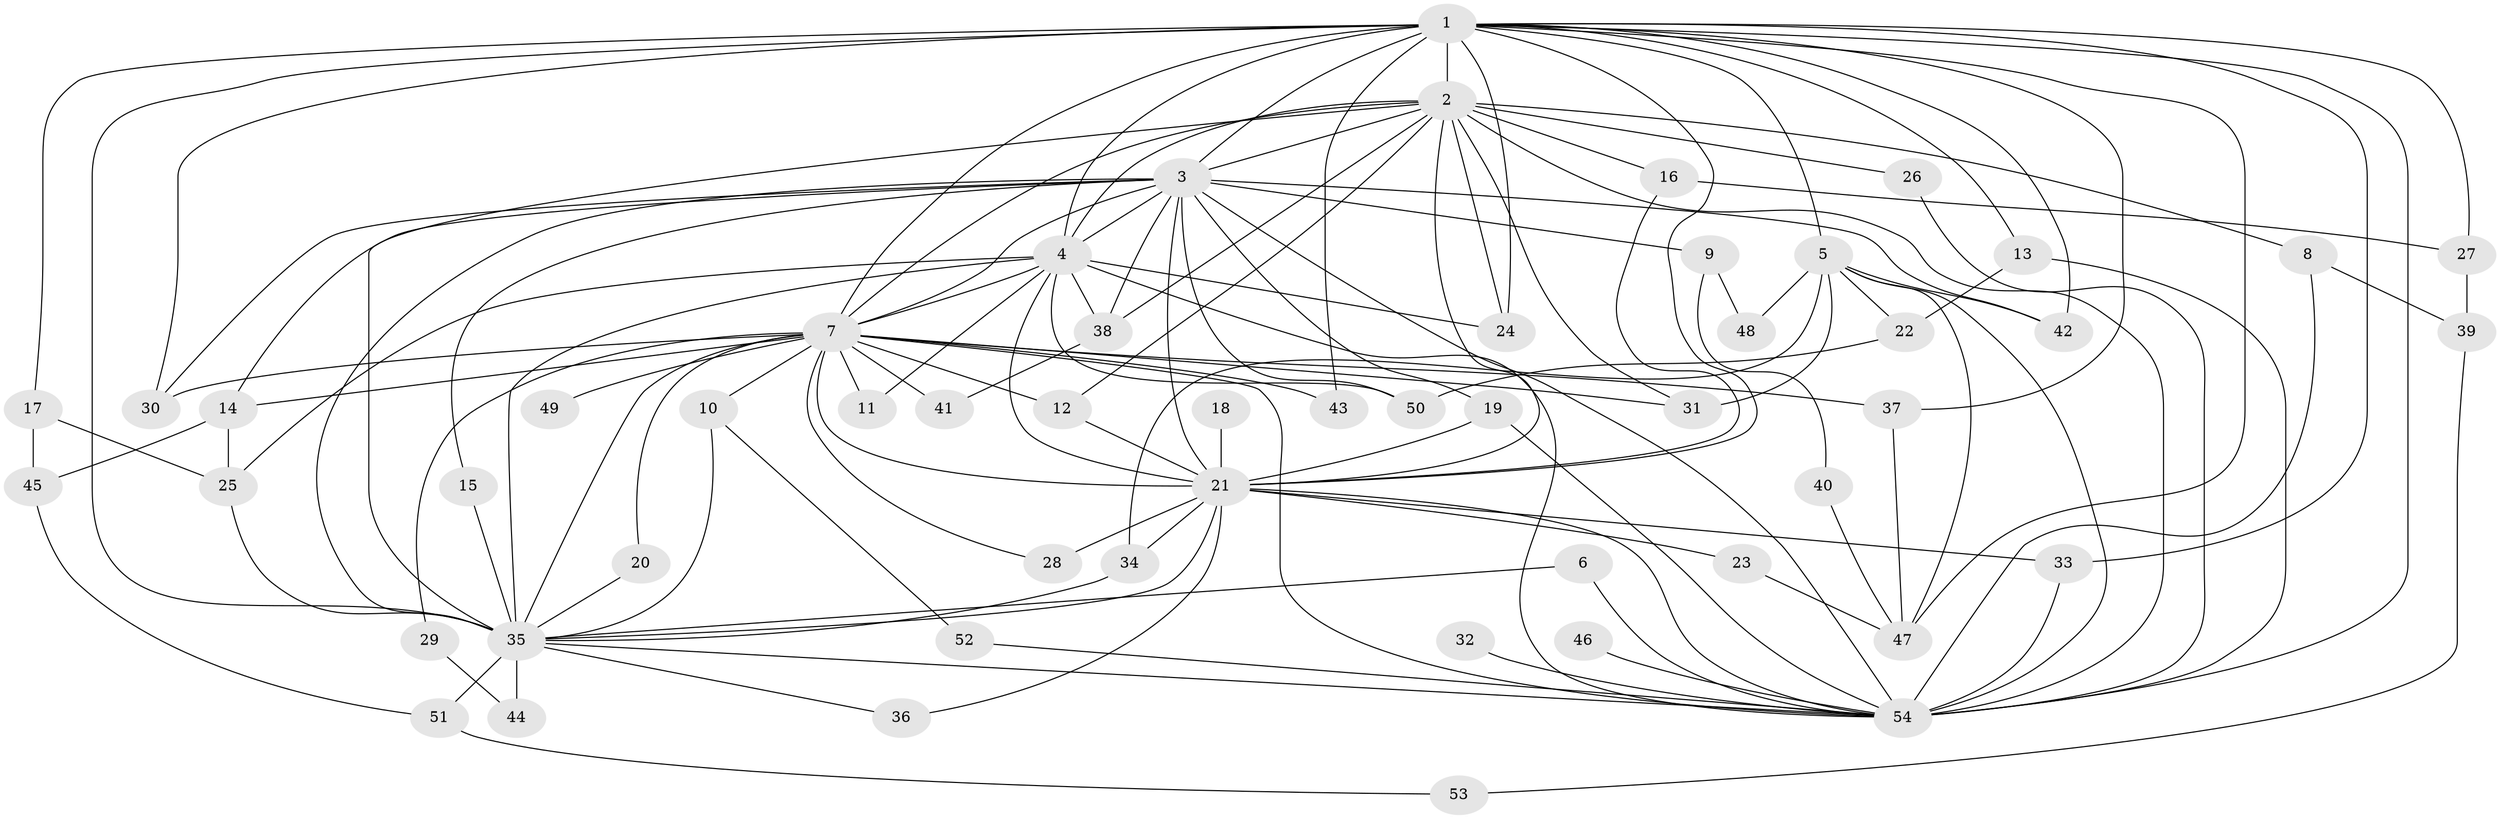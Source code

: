 // original degree distribution, {11: 0.012987012987012988, 21: 0.03896103896103896, 14: 0.025974025974025976, 25: 0.012987012987012988, 16: 0.012987012987012988, 22: 0.012987012987012988, 15: 0.012987012987012988, 5: 0.012987012987012988, 9: 0.012987012987012988, 3: 0.2597402597402597, 4: 0.06493506493506493, 2: 0.5064935064935064, 6: 0.012987012987012988}
// Generated by graph-tools (version 1.1) at 2025/36/03/04/25 23:36:21]
// undirected, 54 vertices, 126 edges
graph export_dot {
  node [color=gray90,style=filled];
  1;
  2;
  3;
  4;
  5;
  6;
  7;
  8;
  9;
  10;
  11;
  12;
  13;
  14;
  15;
  16;
  17;
  18;
  19;
  20;
  21;
  22;
  23;
  24;
  25;
  26;
  27;
  28;
  29;
  30;
  31;
  32;
  33;
  34;
  35;
  36;
  37;
  38;
  39;
  40;
  41;
  42;
  43;
  44;
  45;
  46;
  47;
  48;
  49;
  50;
  51;
  52;
  53;
  54;
  1 -- 2 [weight=4.0];
  1 -- 3 [weight=2.0];
  1 -- 4 [weight=2.0];
  1 -- 5 [weight=1.0];
  1 -- 7 [weight=2.0];
  1 -- 13 [weight=1.0];
  1 -- 17 [weight=1.0];
  1 -- 21 [weight=2.0];
  1 -- 24 [weight=1.0];
  1 -- 27 [weight=1.0];
  1 -- 30 [weight=1.0];
  1 -- 33 [weight=1.0];
  1 -- 35 [weight=2.0];
  1 -- 37 [weight=1.0];
  1 -- 42 [weight=1.0];
  1 -- 43 [weight=1.0];
  1 -- 47 [weight=1.0];
  1 -- 54 [weight=3.0];
  2 -- 3 [weight=2.0];
  2 -- 4 [weight=2.0];
  2 -- 7 [weight=2.0];
  2 -- 8 [weight=1.0];
  2 -- 12 [weight=1.0];
  2 -- 16 [weight=1.0];
  2 -- 21 [weight=2.0];
  2 -- 24 [weight=1.0];
  2 -- 26 [weight=1.0];
  2 -- 31 [weight=1.0];
  2 -- 35 [weight=2.0];
  2 -- 38 [weight=1.0];
  2 -- 54 [weight=2.0];
  3 -- 4 [weight=1.0];
  3 -- 7 [weight=2.0];
  3 -- 9 [weight=2.0];
  3 -- 14 [weight=1.0];
  3 -- 15 [weight=1.0];
  3 -- 19 [weight=1.0];
  3 -- 21 [weight=1.0];
  3 -- 30 [weight=1.0];
  3 -- 35 [weight=2.0];
  3 -- 38 [weight=1.0];
  3 -- 42 [weight=1.0];
  3 -- 50 [weight=1.0];
  3 -- 54 [weight=1.0];
  4 -- 7 [weight=1.0];
  4 -- 11 [weight=1.0];
  4 -- 21 [weight=2.0];
  4 -- 24 [weight=1.0];
  4 -- 25 [weight=1.0];
  4 -- 35 [weight=1.0];
  4 -- 38 [weight=1.0];
  4 -- 50 [weight=1.0];
  4 -- 54 [weight=1.0];
  5 -- 22 [weight=1.0];
  5 -- 31 [weight=1.0];
  5 -- 34 [weight=1.0];
  5 -- 42 [weight=1.0];
  5 -- 47 [weight=2.0];
  5 -- 48 [weight=1.0];
  5 -- 54 [weight=1.0];
  6 -- 35 [weight=1.0];
  6 -- 54 [weight=1.0];
  7 -- 10 [weight=2.0];
  7 -- 11 [weight=1.0];
  7 -- 12 [weight=1.0];
  7 -- 14 [weight=1.0];
  7 -- 20 [weight=1.0];
  7 -- 21 [weight=1.0];
  7 -- 28 [weight=1.0];
  7 -- 29 [weight=1.0];
  7 -- 30 [weight=1.0];
  7 -- 31 [weight=1.0];
  7 -- 35 [weight=1.0];
  7 -- 37 [weight=1.0];
  7 -- 41 [weight=1.0];
  7 -- 43 [weight=1.0];
  7 -- 49 [weight=1.0];
  7 -- 54 [weight=1.0];
  8 -- 39 [weight=1.0];
  8 -- 54 [weight=1.0];
  9 -- 40 [weight=1.0];
  9 -- 48 [weight=1.0];
  10 -- 35 [weight=1.0];
  10 -- 52 [weight=1.0];
  12 -- 21 [weight=1.0];
  13 -- 22 [weight=1.0];
  13 -- 54 [weight=1.0];
  14 -- 25 [weight=1.0];
  14 -- 45 [weight=1.0];
  15 -- 35 [weight=1.0];
  16 -- 21 [weight=1.0];
  16 -- 27 [weight=1.0];
  17 -- 25 [weight=1.0];
  17 -- 45 [weight=1.0];
  18 -- 21 [weight=1.0];
  19 -- 21 [weight=1.0];
  19 -- 54 [weight=1.0];
  20 -- 35 [weight=1.0];
  21 -- 23 [weight=1.0];
  21 -- 28 [weight=2.0];
  21 -- 33 [weight=1.0];
  21 -- 34 [weight=1.0];
  21 -- 35 [weight=1.0];
  21 -- 36 [weight=1.0];
  21 -- 54 [weight=1.0];
  22 -- 50 [weight=1.0];
  23 -- 47 [weight=1.0];
  25 -- 35 [weight=1.0];
  26 -- 54 [weight=1.0];
  27 -- 39 [weight=1.0];
  29 -- 44 [weight=1.0];
  32 -- 54 [weight=1.0];
  33 -- 54 [weight=1.0];
  34 -- 35 [weight=1.0];
  35 -- 36 [weight=1.0];
  35 -- 44 [weight=2.0];
  35 -- 51 [weight=1.0];
  35 -- 54 [weight=1.0];
  37 -- 47 [weight=1.0];
  38 -- 41 [weight=1.0];
  39 -- 53 [weight=1.0];
  40 -- 47 [weight=1.0];
  45 -- 51 [weight=1.0];
  46 -- 54 [weight=1.0];
  51 -- 53 [weight=1.0];
  52 -- 54 [weight=1.0];
}
